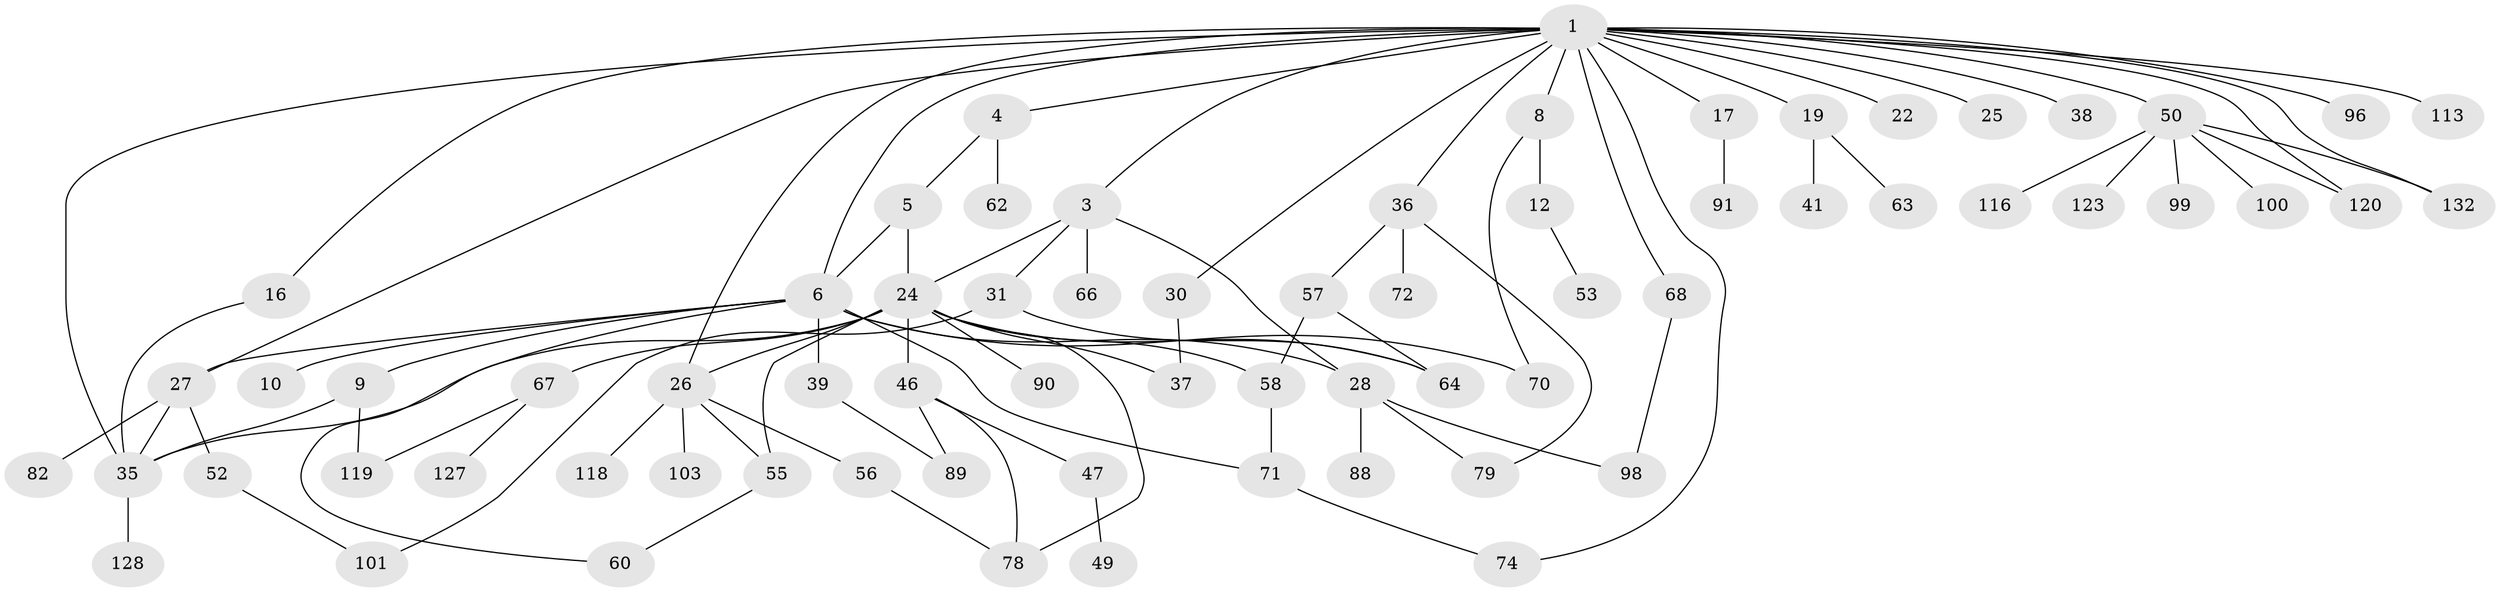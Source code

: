 // original degree distribution, {5: 0.06474820143884892, 9: 0.007194244604316547, 8: 0.007194244604316547, 4: 0.11510791366906475, 6: 0.014388489208633094, 3: 0.12949640287769784, 2: 0.28776978417266186, 7: 0.014388489208633094, 1: 0.3597122302158273}
// Generated by graph-tools (version 1.1) at 2025/13/03/09/25 04:13:24]
// undirected, 69 vertices, 95 edges
graph export_dot {
graph [start="1"]
  node [color=gray90,style=filled];
  1 [super="+13+2"];
  3 [super="+75+42+23"];
  4 [super="+20"];
  5 [super="+102+43+51+7"];
  6 [super="+14+109+59"];
  8;
  9;
  10 [super="+15"];
  12;
  16;
  17;
  19 [super="+61"];
  22;
  24 [super="+29+45"];
  25;
  26 [super="+76+125+65"];
  27 [super="+34"];
  28 [super="+87"];
  30 [super="+32+48+83"];
  31 [super="+33"];
  35 [super="+44+73"];
  36;
  37;
  38;
  39 [super="+77+112"];
  41 [super="+108"];
  46;
  47;
  49 [super="+84"];
  50 [super="+80"];
  52;
  53;
  55;
  56;
  57;
  58;
  60;
  62;
  63;
  64 [super="+93+104+117"];
  66;
  67 [super="+94"];
  68;
  70 [super="+124"];
  71 [super="+92"];
  72;
  74 [super="+122"];
  78 [super="+138+130+86"];
  79;
  82;
  88;
  89;
  90;
  91;
  96;
  98;
  99;
  100 [super="+107"];
  101 [super="+115"];
  103 [super="+105"];
  113;
  116;
  118;
  119;
  120;
  123;
  127;
  128;
  132;
  1 -- 25;
  1 -- 26;
  1 -- 132;
  1 -- 96;
  1 -- 35 [weight=2];
  1 -- 68;
  1 -- 6 [weight=2];
  1 -- 38;
  1 -- 16;
  1 -- 113;
  1 -- 120;
  1 -- 3;
  1 -- 4;
  1 -- 36;
  1 -- 8;
  1 -- 74;
  1 -- 17;
  1 -- 50;
  1 -- 19;
  1 -- 22;
  1 -- 27;
  1 -- 30;
  3 -- 28;
  3 -- 31;
  3 -- 66;
  3 -- 24;
  4 -- 5;
  4 -- 62;
  5 -- 24;
  5 -- 6;
  6 -- 9 [weight=2];
  6 -- 10;
  6 -- 39;
  6 -- 27;
  6 -- 71;
  6 -- 60;
  6 -- 28;
  6 -- 70;
  8 -- 12;
  8 -- 70;
  9 -- 119;
  9 -- 35;
  12 -- 53;
  16 -- 35;
  17 -- 91;
  19 -- 41;
  19 -- 63;
  24 -- 67;
  24 -- 64;
  24 -- 55;
  24 -- 26;
  24 -- 46;
  24 -- 37;
  24 -- 90;
  24 -- 58;
  24 -- 78;
  24 -- 35;
  26 -- 56;
  26 -- 103;
  26 -- 118;
  26 -- 55;
  27 -- 52;
  27 -- 82;
  27 -- 35;
  28 -- 88;
  28 -- 98;
  28 -- 79;
  30 -- 37;
  31 -- 64;
  31 -- 101;
  35 -- 128;
  36 -- 57;
  36 -- 72;
  36 -- 79;
  39 -- 89;
  46 -- 47;
  46 -- 89;
  46 -- 78;
  47 -- 49;
  50 -- 100;
  50 -- 116;
  50 -- 99;
  50 -- 132;
  50 -- 120;
  50 -- 123;
  52 -- 101;
  55 -- 60;
  56 -- 78;
  57 -- 58;
  57 -- 64;
  58 -- 71;
  67 -- 127;
  67 -- 119;
  68 -- 98;
  71 -- 74;
}
